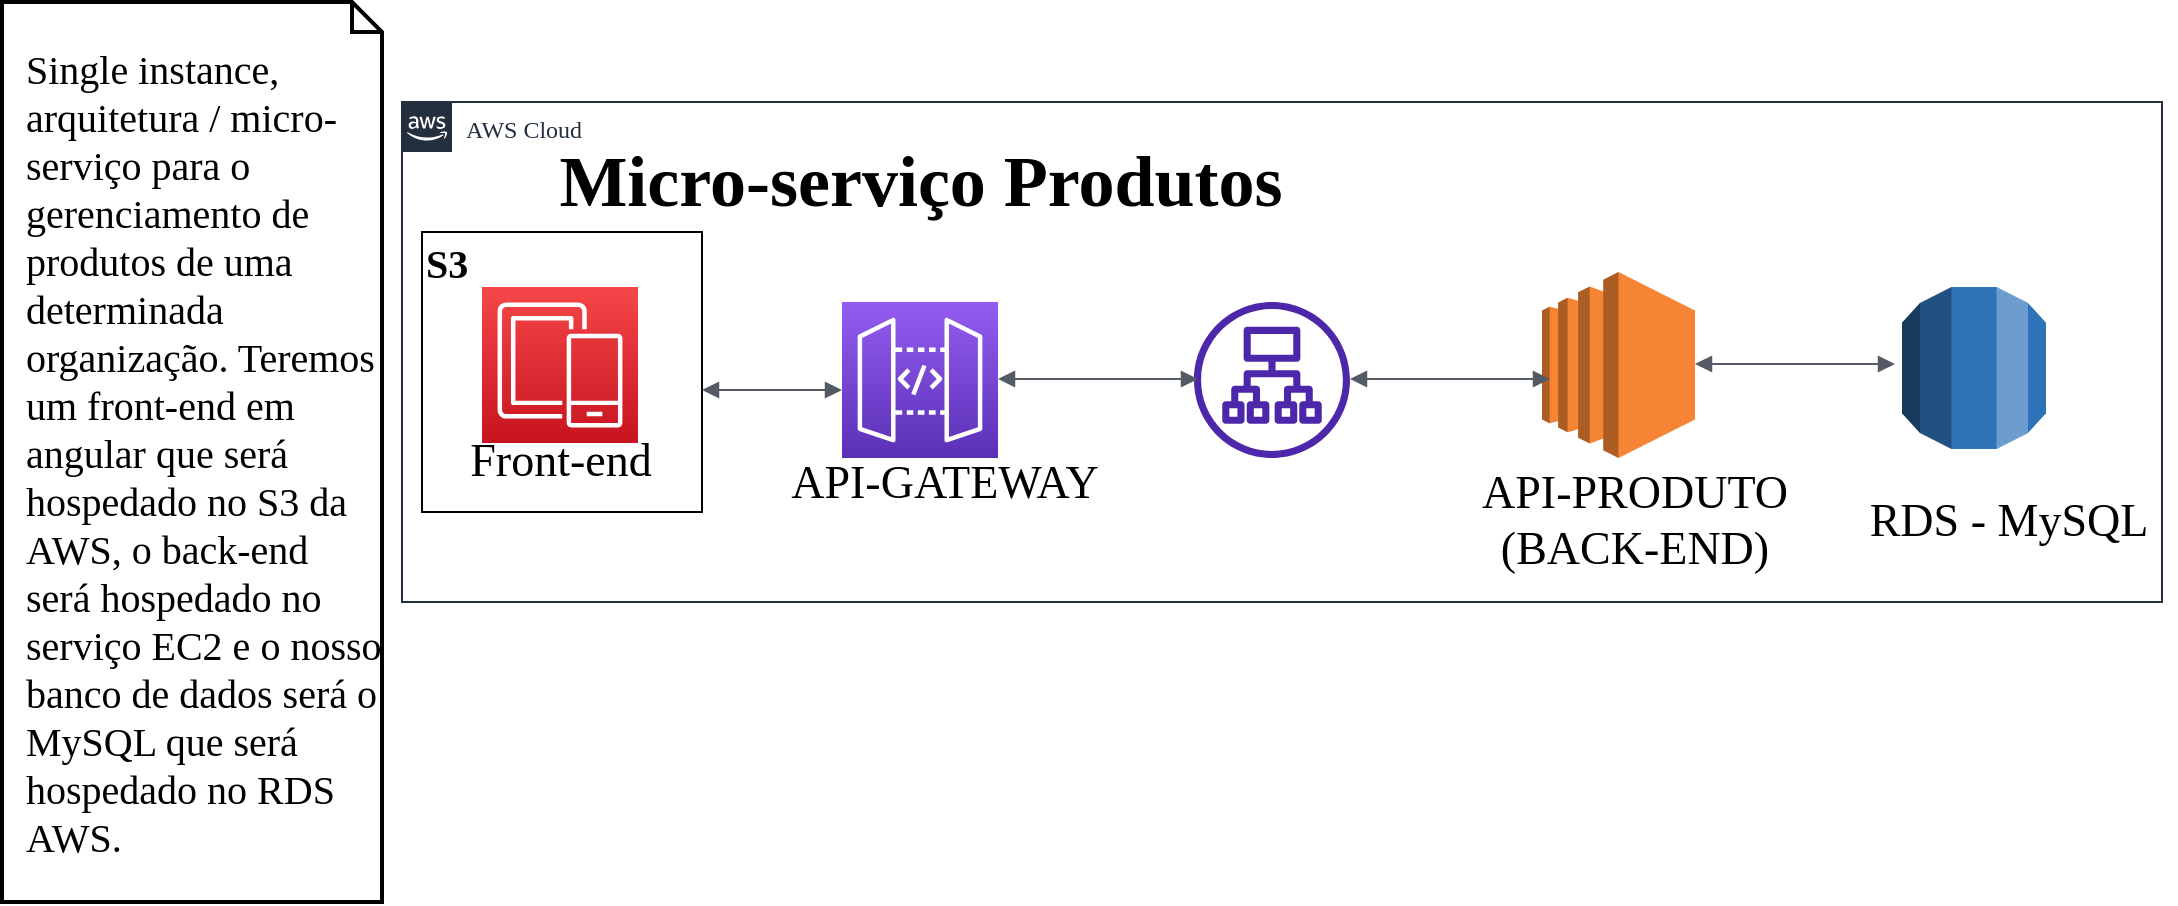 <mxfile version="20.3.0" type="device"><diagram id="Ht1M8jgEwFfnCIfOTk4-" name="Page-1"><mxGraphModel dx="1391" dy="994" grid="1" gridSize="10" guides="1" tooltips="1" connect="1" arrows="1" fold="1" page="1" pageScale="1" pageWidth="1169" pageHeight="827" math="0" shadow="0"><root><mxCell id="0"/><mxCell id="1" parent="0"/><mxCell id="AvsS02FSvyWLkqmx_PMI-29" value="" style="group" vertex="1" connectable="0" parent="1"><mxGeometry x="10" y="20" width="1080" height="450" as="geometry"/></mxCell><mxCell id="AvsS02FSvyWLkqmx_PMI-27" value="Single instance, arquitetura / micro-serviço para o gerenciamento de produtos de uma determinada organização. Teremos um front-end em angular que será hospedado no S3 da AWS, o back-end será hospedado no serviço EC2 e o nosso banco de dados será o MySQL que será hospedado no RDS AWS.&lt;div style=&quot;&quot;&gt;&lt;/div&gt;" style="shape=note;size=15;align=left;spacingLeft=10;html=1;whiteSpace=wrap;shadow=0;sketch=0;strokeWidth=2;fontFamily=Times New Roman;fontSize=20;gradientDirection=east;" vertex="1" parent="AvsS02FSvyWLkqmx_PMI-29"><mxGeometry width="190" height="450" as="geometry"/></mxCell><mxCell id="AvsS02FSvyWLkqmx_PMI-4" value="AWS Cloud" style="points=[[0,0],[0.25,0],[0.5,0],[0.75,0],[1,0],[1,0.25],[1,0.5],[1,0.75],[1,1],[0.75,1],[0.5,1],[0.25,1],[0,1],[0,0.75],[0,0.5],[0,0.25]];outlineConnect=0;gradientColor=none;html=1;whiteSpace=wrap;fontSize=12;fontStyle=0;container=1;pointerEvents=0;collapsible=0;recursiveResize=0;shape=mxgraph.aws4.group;grIcon=mxgraph.aws4.group_aws_cloud_alt;strokeColor=#232F3E;fillColor=none;verticalAlign=top;align=left;spacingLeft=30;fontColor=#232F3E;dashed=0;fontFamily=Garamond;" vertex="1" parent="AvsS02FSvyWLkqmx_PMI-29"><mxGeometry x="200" y="50" width="880" height="250" as="geometry"/></mxCell><mxCell id="AvsS02FSvyWLkqmx_PMI-3" value="" style="whiteSpace=wrap;html=1;aspect=fixed;fontFamily=Garamond;" vertex="1" parent="AvsS02FSvyWLkqmx_PMI-4"><mxGeometry x="10" y="65" width="140" height="140" as="geometry"/></mxCell><mxCell id="AvsS02FSvyWLkqmx_PMI-12" value="" style="edgeStyle=orthogonalEdgeStyle;html=1;endArrow=block;elbow=vertical;startArrow=block;startFill=1;endFill=1;strokeColor=#545B64;rounded=0;fontFamily=Times New Roman;fontSize=23;" edge="1" parent="AvsS02FSvyWLkqmx_PMI-4"><mxGeometry width="100" relative="1" as="geometry"><mxPoint x="150" y="144" as="sourcePoint"/><mxPoint x="220" y="144" as="targetPoint"/></mxGeometry></mxCell><mxCell id="AvsS02FSvyWLkqmx_PMI-14" value="&lt;h2 style=&quot;&quot;&gt;&lt;font face=&quot;Times New Roman&quot; style=&quot;font-size: 23px; font-weight: normal;&quot;&gt;API-GATEWAY&lt;/font&gt;&lt;/h2&gt;" style="text;strokeColor=none;fillColor=none;html=1;fontSize=24;fontStyle=1;verticalAlign=middle;align=center;" vertex="1" parent="AvsS02FSvyWLkqmx_PMI-4"><mxGeometry x="180" y="165" width="181" height="40" as="geometry"/></mxCell><mxCell id="AvsS02FSvyWLkqmx_PMI-15" value="" style="sketch=0;points=[[0,0,0],[0.25,0,0],[0.5,0,0],[0.75,0,0],[1,0,0],[0,1,0],[0.25,1,0],[0.5,1,0],[0.75,1,0],[1,1,0],[0,0.25,0],[0,0.5,0],[0,0.75,0],[1,0.25,0],[1,0.5,0],[1,0.75,0]];outlineConnect=0;fontColor=#232F3E;gradientColor=#945DF2;gradientDirection=north;fillColor=#5A30B5;strokeColor=#ffffff;dashed=0;verticalLabelPosition=bottom;verticalAlign=top;align=center;html=1;fontSize=12;fontStyle=0;aspect=fixed;shape=mxgraph.aws4.resourceIcon;resIcon=mxgraph.aws4.api_gateway;shadow=0;strokeWidth=2;fontFamily=Times New Roman;" vertex="1" parent="AvsS02FSvyWLkqmx_PMI-4"><mxGeometry x="220" y="100" width="78" height="78" as="geometry"/></mxCell><mxCell id="AvsS02FSvyWLkqmx_PMI-16" value="" style="sketch=0;outlineConnect=0;fontColor=#232F3E;gradientColor=none;fillColor=#4D27AA;strokeColor=none;dashed=0;verticalLabelPosition=bottom;verticalAlign=top;align=center;html=1;fontSize=12;fontStyle=0;aspect=fixed;pointerEvents=1;shape=mxgraph.aws4.application_load_balancer;shadow=0;strokeWidth=2;fontFamily=Times New Roman;" vertex="1" parent="AvsS02FSvyWLkqmx_PMI-4"><mxGeometry x="396" y="100" width="78" height="78" as="geometry"/></mxCell><mxCell id="AvsS02FSvyWLkqmx_PMI-17" value="" style="edgeStyle=orthogonalEdgeStyle;html=1;endArrow=block;elbow=vertical;startArrow=block;startFill=1;endFill=1;strokeColor=#545B64;rounded=0;fontFamily=Times New Roman;fontSize=23;" edge="1" parent="AvsS02FSvyWLkqmx_PMI-4"><mxGeometry width="100" relative="1" as="geometry"><mxPoint x="298" y="138.5" as="sourcePoint"/><mxPoint x="398" y="138.5" as="targetPoint"/><Array as="points"><mxPoint x="328" y="138.5"/><mxPoint x="328" y="138.5"/></Array></mxGeometry></mxCell><mxCell id="AvsS02FSvyWLkqmx_PMI-19" value="" style="outlineConnect=0;dashed=0;verticalLabelPosition=bottom;verticalAlign=top;align=center;html=1;shape=mxgraph.aws3.ec2;fillColor=#F58534;gradientColor=none;shadow=0;sketch=0;strokeWidth=2;fontFamily=Times New Roman;fontSize=23;" vertex="1" parent="AvsS02FSvyWLkqmx_PMI-4"><mxGeometry x="570" y="85" width="76.5" height="93" as="geometry"/></mxCell><mxCell id="AvsS02FSvyWLkqmx_PMI-21" value="" style="edgeStyle=orthogonalEdgeStyle;html=1;endArrow=block;elbow=vertical;startArrow=block;startFill=1;endFill=1;strokeColor=#545B64;rounded=0;fontFamily=Times New Roman;fontSize=23;" edge="1" parent="AvsS02FSvyWLkqmx_PMI-4"><mxGeometry width="100" relative="1" as="geometry"><mxPoint x="474" y="138.5" as="sourcePoint"/><mxPoint x="574" y="138.5" as="targetPoint"/><Array as="points"><mxPoint x="474" y="138.5"/></Array></mxGeometry></mxCell><mxCell id="AvsS02FSvyWLkqmx_PMI-22" value="API-PRODUTO&lt;br&gt;(BACK-END)" style="text;html=1;strokeColor=none;fillColor=none;align=center;verticalAlign=middle;whiteSpace=wrap;rounded=0;shadow=0;sketch=0;strokeWidth=2;fontFamily=Times New Roman;fontSize=23;" vertex="1" parent="AvsS02FSvyWLkqmx_PMI-4"><mxGeometry x="533.25" y="194" width="166.75" height="30" as="geometry"/></mxCell><mxCell id="AvsS02FSvyWLkqmx_PMI-10" value="&lt;h2 style=&quot;&quot;&gt;&lt;font face=&quot;Times New Roman&quot; style=&quot;font-size: 23px; font-weight: normal;&quot;&gt;Front-end&lt;/font&gt;&lt;/h2&gt;" style="text;strokeColor=none;fillColor=none;html=1;fontSize=24;fontStyle=1;verticalAlign=middle;align=center;" vertex="1" parent="AvsS02FSvyWLkqmx_PMI-4"><mxGeometry x="29" y="154" width="100" height="40" as="geometry"/></mxCell><mxCell id="AvsS02FSvyWLkqmx_PMI-18" value="" style="sketch=0;points=[[0,0,0],[0.25,0,0],[0.5,0,0],[0.75,0,0],[1,0,0],[0,1,0],[0.25,1,0],[0.5,1,0],[0.75,1,0],[1,1,0],[0,0.25,0],[0,0.5,0],[0,0.75,0],[1,0.25,0],[1,0.5,0],[1,0.75,0]];outlineConnect=0;fontColor=#232F3E;gradientColor=#F54749;gradientDirection=north;fillColor=#C7131F;strokeColor=#ffffff;dashed=0;verticalLabelPosition=bottom;verticalAlign=top;align=center;html=1;fontSize=12;fontStyle=0;aspect=fixed;shape=mxgraph.aws4.resourceIcon;resIcon=mxgraph.aws4.mobile;shadow=0;strokeWidth=2;fontFamily=Times New Roman;" vertex="1" parent="AvsS02FSvyWLkqmx_PMI-4"><mxGeometry x="40" y="92.5" width="78" height="78" as="geometry"/></mxCell><mxCell id="AvsS02FSvyWLkqmx_PMI-11" value="&lt;font face=&quot;Times New Roman&quot; style=&quot;font-size: 20px;&quot;&gt;S3&lt;/font&gt;" style="text;strokeColor=none;fillColor=none;html=1;fontSize=24;fontStyle=1;verticalAlign=middle;align=left;" vertex="1" parent="AvsS02FSvyWLkqmx_PMI-4"><mxGeometry x="10" y="60" width="30" height="40" as="geometry"/></mxCell><mxCell id="AvsS02FSvyWLkqmx_PMI-24" value="" style="edgeStyle=orthogonalEdgeStyle;html=1;endArrow=block;elbow=vertical;startArrow=block;startFill=1;endFill=1;strokeColor=#545B64;rounded=0;fontFamily=Times New Roman;fontSize=23;" edge="1" parent="AvsS02FSvyWLkqmx_PMI-4"><mxGeometry width="100" relative="1" as="geometry"><mxPoint x="646.5" y="131" as="sourcePoint"/><mxPoint x="746.5" y="131" as="targetPoint"/><Array as="points"><mxPoint x="646.5" y="131"/></Array></mxGeometry></mxCell><mxCell id="AvsS02FSvyWLkqmx_PMI-25" value="" style="outlineConnect=0;dashed=0;verticalLabelPosition=bottom;verticalAlign=top;align=center;html=1;shape=mxgraph.aws3.rds;fillColor=#2E73B8;gradientColor=none;shadow=0;sketch=0;strokeWidth=2;fontFamily=Times New Roman;fontSize=20;" vertex="1" parent="AvsS02FSvyWLkqmx_PMI-4"><mxGeometry x="750" y="92.5" width="72" height="81" as="geometry"/></mxCell><mxCell id="AvsS02FSvyWLkqmx_PMI-26" value="RDS - MySQL" style="text;html=1;strokeColor=none;fillColor=none;align=center;verticalAlign=middle;whiteSpace=wrap;rounded=0;shadow=0;sketch=0;strokeWidth=2;fontFamily=Times New Roman;fontSize=23;" vertex="1" parent="AvsS02FSvyWLkqmx_PMI-4"><mxGeometry x="720" y="194" width="166.75" height="30" as="geometry"/></mxCell><mxCell id="AvsS02FSvyWLkqmx_PMI-2" value="&lt;h2&gt;&lt;font face=&quot;Times New Roman&quot;&gt;Micro-serviço Produtos&lt;/font&gt;&lt;/h2&gt;" style="text;strokeColor=none;fillColor=none;html=1;fontSize=24;fontStyle=1;verticalAlign=middle;align=center;" vertex="1" parent="AvsS02FSvyWLkqmx_PMI-4"><mxGeometry x="209" y="20" width="100" height="40" as="geometry"/></mxCell></root></mxGraphModel></diagram></mxfile>